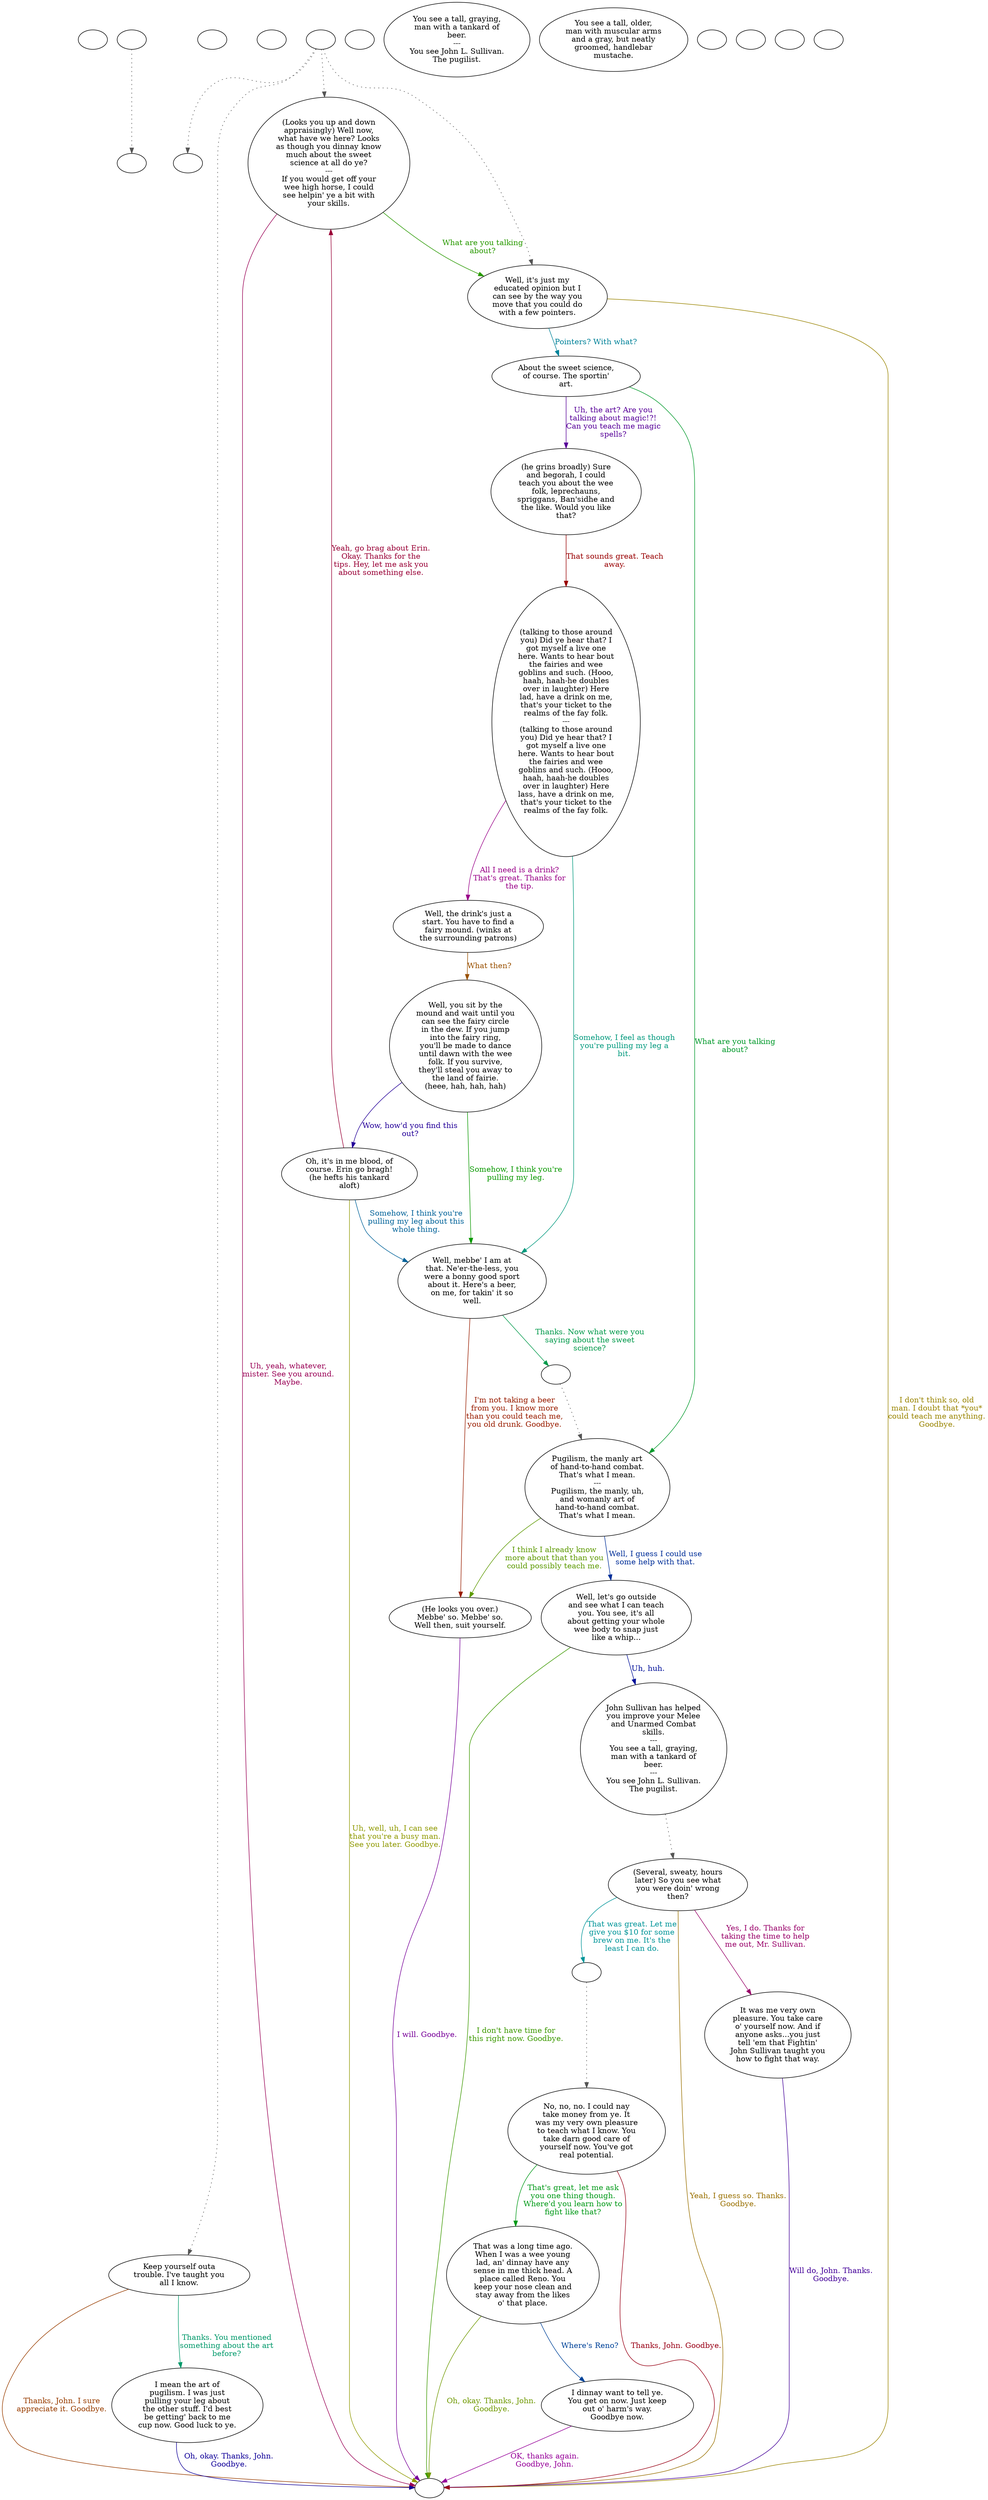 digraph hcsulvan {
  "checkPartyMembersNearDoor" [style=filled       fillcolor="#FFFFFF"       color="#000000"]
  "checkPartyMembersNearDoor" [label=""]
  "old_pickup_p_proc" [style=filled       fillcolor="#FFFFFF"       color="#000000"]
  "old_pickup_p_proc" [label=""]
  "pickup_p_proc" [style=filled       fillcolor="#FFFFFF"       color="#000000"]
  "pickup_p_proc" -> "old_pickup_p_proc" [style=dotted color="#555555"]
  "pickup_p_proc" [label=""]
  "start" [style=filled       fillcolor="#FFFFFF"       color="#000000"]
  "start" [label=""]
  "critter_p_proc" [style=filled       fillcolor="#FFFFFF"       color="#000000"]
  "critter_p_proc" [label=""]
  "talk_p_proc" [style=filled       fillcolor="#FFFFFF"       color="#000000"]
  "talk_p_proc" -> "Node001" [style=dotted color="#555555"]
  "talk_p_proc" -> "Node019" [style=dotted color="#555555"]
  "talk_p_proc" -> "Node002" [style=dotted color="#555555"]
  "talk_p_proc" -> "Node003" [style=dotted color="#555555"]
  "talk_p_proc" [label=""]
  "destroy_p_proc" [style=filled       fillcolor="#FFFFFF"       color="#000000"]
  "destroy_p_proc" [label=""]
  "look_at_p_proc" [style=filled       fillcolor="#FFFFFF"       color="#000000"]
  "look_at_p_proc" [label="You see a tall, graying,\nman with a tankard of\nbeer.\n---\nYou see John L. Sullivan.\nThe pugilist."]
  "description_p_proc" [style=filled       fillcolor="#FFFFFF"       color="#000000"]
  "description_p_proc" [label="You see a tall, older,\nman with muscular arms\nand a gray, but neatly\ngroomed, handlebar\nmustache."]
  "use_skill_on_p_proc" [style=filled       fillcolor="#FFFFFF"       color="#000000"]
  "use_skill_on_p_proc" [label=""]
  "damage_p_proc" [style=filled       fillcolor="#FFFFFF"       color="#000000"]
  "damage_p_proc" [label=""]
  "map_enter_p_proc" [style=filled       fillcolor="#FFFFFF"       color="#000000"]
  "map_enter_p_proc" [label=""]
  "Node998" [style=filled       fillcolor="#FFFFFF"       color="#000000"]
  "Node998" [label=""]
  "Node999" [style=filled       fillcolor="#FFFFFF"       color="#000000"]
  "Node999" [label=""]
  "Node001" [style=filled       fillcolor="#FFFFFF"       color="#000000"]
  "Node001" [label=""]
  "Node002" [style=filled       fillcolor="#FFFFFF"       color="#000000"]
  "Node002" [label="(Looks you up and down\nappraisingly) Well now,\nwhat have we here? Looks\nas though you dinnay know\nmuch about the sweet\nscience at all do ye?\n---\nIf you would get off your\nwee high horse, I could\nsee helpin' ye a bit with\nyour skills."]
  "Node002" -> "Node003" [label="What are you talking\nabout?" color="#289900" fontcolor="#289900"]
  "Node002" -> "Node999" [label="Uh, yeah, whatever,\nmister. See you around.\nMaybe." color="#990055" fontcolor="#990055"]
  "Node003" [style=filled       fillcolor="#FFFFFF"       color="#000000"]
  "Node003" [label="Well, it's just my\neducated opinion but I\ncan see by the way you\nmove that you could do\nwith a few pointers."]
  "Node003" -> "Node004" [label="Pointers? With what?" color="#008299" fontcolor="#008299"]
  "Node003" -> "Node999" [label="I don't think so, old\nman. I doubt that *you*\ncould teach me anything.\nGoodbye." color="#998400" fontcolor="#998400"]
  "Node004" [style=filled       fillcolor="#FFFFFF"       color="#000000"]
  "Node004" [label="About the sweet science,\nof course. The sportin'\nart."]
  "Node004" -> "Node005" [label="Uh, the art? Are you\ntalking about magic!?!\nCan you teach me magic\nspells?" color="#570099" fontcolor="#570099"]
  "Node004" -> "Node006" [label="What are you talking\nabout?" color="#00992A" fontcolor="#00992A"]
  "Node005" [style=filled       fillcolor="#FFFFFF"       color="#000000"]
  "Node005" [label="(he grins broadly) Sure\nand begorah, I could\nteach you about the wee\nfolk, leprechauns,\nspriggans, Ban'sidhe and\nthe like. Would you like\nthat?"]
  "Node005" -> "Node007" [label="That sounds great. Teach\naway." color="#990002" fontcolor="#990002"]
  "Node006" [style=filled       fillcolor="#FFFFFF"       color="#000000"]
  "Node006" [label="Pugilism, the manly art\nof hand-to-hand combat.\nThat's what I mean.\n---\nPugilism, the manly, uh,\nand womanly art of\nhand-to-hand combat.\nThat's what I mean."]
  "Node006" -> "Node013" [label="Well, I guess I could use\nsome help with that." color="#002F99" fontcolor="#002F99"]
  "Node006" -> "Node011" [label="I think I already know\nmore about that than you\ncould possibly teach me." color="#5C9900" fontcolor="#5C9900"]
  "Node007" [style=filled       fillcolor="#FFFFFF"       color="#000000"]
  "Node007" [label="(talking to those around\nyou) Did ye hear that? I\ngot myself a live one\nhere. Wants to hear bout\nthe fairies and wee\ngoblins and such. (Hooo,\nhaah, haah-he doubles\nover in laughter) Here\nlad, have a drink on me,\nthat's your ticket to the\nrealms of the fay folk.\n---\n(talking to those around\nyou) Did ye hear that? I\ngot myself a live one\nhere. Wants to hear bout\nthe fairies and wee\ngoblins and such. (Hooo,\nhaah, haah-he doubles\nover in laughter) Here\nlass, have a drink on me,\nthat's your ticket to the\nrealms of the fay folk."]
  "Node007" -> "Node008" [label="All I need is a drink?\nThat's great. Thanks for\nthe tip." color="#990088" fontcolor="#990088"]
  "Node007" -> "Node012" [label="Somehow, I feel as though\nyou're pulling my leg a\nbit." color="#00997D" fontcolor="#00997D"]
  "Node008" [style=filled       fillcolor="#FFFFFF"       color="#000000"]
  "Node008" [label="Well, the drink's just a\nstart. You have to find a\nfairy mound. (winks at\nthe surrounding patrons)"]
  "Node008" -> "Node009" [label="What then?" color="#995000" fontcolor="#995000"]
  "Node009" [style=filled       fillcolor="#FFFFFF"       color="#000000"]
  "Node009" [label="Well, you sit by the\nmound and wait until you\ncan see the fairy circle\nin the dew. If you jump\ninto the fairy ring,\nyou'll be made to dance\nuntil dawn with the wee\nfolk. If you survive,\nthey'll steal you away to\nthe land of fairie.\n(heee, hah, hah, hah)"]
  "Node009" -> "Node010" [label="Wow, how'd you find this\nout?" color="#240099" fontcolor="#240099"]
  "Node009" -> "Node012" [label="Somehow, I think you're\npulling my leg." color="#099900" fontcolor="#099900"]
  "Node010" [style=filled       fillcolor="#FFFFFF"       color="#000000"]
  "Node010" [label="Oh, it's in me blood, of\ncourse. Erin go bragh!\n(he hefts his tankard\naloft)"]
  "Node010" -> "Node002" [label="Yeah, go brag about Erin.\nOkay. Thanks for the\ntips. Hey, let me ask you\nabout something else." color="#990036" fontcolor="#990036"]
  "Node010" -> "Node012" [label="Somehow, I think you're\npulling my leg about this\nwhole thing." color="#006299" fontcolor="#006299"]
  "Node010" -> "Node999" [label="Uh, well, uh, I can see\nthat you're a busy man.\nSee you later. Goodbye." color="#8F9900" fontcolor="#8F9900"]
  "Node011" [style=filled       fillcolor="#FFFFFF"       color="#000000"]
  "Node011" [label="(He looks you over.)\nMebbe' so. Mebbe' so.\nWell then, suit yourself."]
  "Node011" -> "Node999" [label="I will. Goodbye." color="#770099" fontcolor="#770099"]
  "Node012" [style=filled       fillcolor="#FFFFFF"       color="#000000"]
  "Node012" [label="Well, mebbe' I am at\nthat. Ne'er-the-less, you\nwere a bonny good sport\nabout it. Here's a beer,\non me, for takin' it so\nwell."]
  "Node012" -> "Node012a" [label="Thanks. Now what were you\nsaying about the sweet\nscience?" color="#00994A" fontcolor="#00994A"]
  "Node012" -> "Node011" [label="I'm not taking a beer\nfrom you. I know more\nthan you could teach me,\nyou old drunk. Goodbye." color="#991D00" fontcolor="#991D00"]
  "Node012a" [style=filled       fillcolor="#FFFFFF"       color="#000000"]
  "Node012a" -> "Node006" [style=dotted color="#555555"]
  "Node012a" [label=""]
  "Node013" [style=filled       fillcolor="#FFFFFF"       color="#000000"]
  "Node013" [label="Well, let's go outside\nand see what I can teach\nyou. You see, it's all\nabout getting your whole\nwee body to snap just\nlike a whip..."]
  "Node013" -> "Node013a" [label="Uh, huh." color="#000F99" fontcolor="#000F99"]
  "Node013" -> "Node999" [label="I don't have time for\nthis right now. Goodbye." color="#3C9900" fontcolor="#3C9900"]
  "Node013a" [style=filled       fillcolor="#FFFFFF"       color="#000000"]
  "Node013a" -> "Node014" [style=dotted color="#555555"]
  "Node013a" [label="John Sullivan has helped\nyou improve your Melee\nand Unarmed Combat\nskills.\n---\nYou see a tall, graying,\nman with a tankard of\nbeer.\n---\nYou see John L. Sullivan.\nThe pugilist."]
  "Node014" [style=filled       fillcolor="#FFFFFF"       color="#000000"]
  "Node014" [label="(Several, sweaty, hours\nlater) So you see what\nyou were doin' wrong\nthen?"]
  "Node014" -> "Node015" [label="Yes, I do. Thanks for\ntaking the time to help\nme out, Mr. Sullivan." color="#990069" fontcolor="#990069"]
  "Node014" -> "Node014a" [label="That was great. Let me\ngive you $10 for some\nbrew on me. It's the\nleast I can do." color="#009599" fontcolor="#009599"]
  "Node014" -> "Node999" [label="Yeah, I guess so. Thanks.\nGoodbye." color="#997000" fontcolor="#997000"]
  "Node014a" [style=filled       fillcolor="#FFFFFF"       color="#000000"]
  "Node014a" -> "Node016" [style=dotted color="#555555"]
  "Node014a" [label=""]
  "Node015" [style=filled       fillcolor="#FFFFFF"       color="#000000"]
  "Node015" [label="It was me very own\npleasure. You take care\no' yourself now. And if\nanyone asks...you just\ntell 'em that Fightin'\nJohn Sullivan taught you\nhow to fight that way."]
  "Node015" -> "Node999" [label="Will do, John. Thanks.\nGoodbye." color="#430099" fontcolor="#430099"]
  "Node016" [style=filled       fillcolor="#FFFFFF"       color="#000000"]
  "Node016" [label="No, no, no. I could nay\ntake money from ye. It\nwas my very own pleasure\nto teach what I know. You\ntake darn good care of\nyourself now. You've got\nreal potential."]
  "Node016" -> "Node017" [label="That's great, let me ask\nyou one thing though.\nWhere'd you learn how to\nfight like that?" color="#009917" fontcolor="#009917"]
  "Node016" -> "Node999" [label="Thanks, John. Goodbye." color="#990016" fontcolor="#990016"]
  "Node017" [style=filled       fillcolor="#FFFFFF"       color="#000000"]
  "Node017" [label="That was a long time ago.\nWhen I was a wee young\nlad, an' dinnay have any\nsense in me thick head. A\nplace called Reno. You\nkeep your nose clean and\nstay away from the likes\no' that place."]
  "Node017" -> "Node018" [label="Where's Reno?" color="#004399" fontcolor="#004399"]
  "Node017" -> "Node999" [label="Oh, okay. Thanks, John.\nGoodbye." color="#6F9900" fontcolor="#6F9900"]
  "Node018" [style=filled       fillcolor="#FFFFFF"       color="#000000"]
  "Node018" [label="I dinnay want to tell ye.\nYou get on now. Just keep\nout o' harm's way.\nGoodbye now."]
  "Node018" -> "Node999" [label="OK, thanks again.\nGoodbye, John." color="#960099" fontcolor="#960099"]
  "Node019" [style=filled       fillcolor="#FFFFFF"       color="#000000"]
  "Node019" [label="Keep yourself outa\ntrouble. I've taught you\nall I know."]
  "Node019" -> "Node020" [label="Thanks. You mentioned\nsomething about the art\nbefore?" color="#00996A" fontcolor="#00996A"]
  "Node019" -> "Node999" [label="Thanks, John. I sure\nappreciate it. Goodbye." color="#993D00" fontcolor="#993D00"]
  "Node020" [style=filled       fillcolor="#FFFFFF"       color="#000000"]
  "Node020" [label="I mean the art of\npugilism. I was just\npulling your leg about\nthe other stuff. I'd best\nbe getting' back to me\ncup now. Good luck to ye."]
  "Node020" -> "Node999" [label="Oh, okay. Thanks, John.\nGoodbye." color="#100099" fontcolor="#100099"]
}